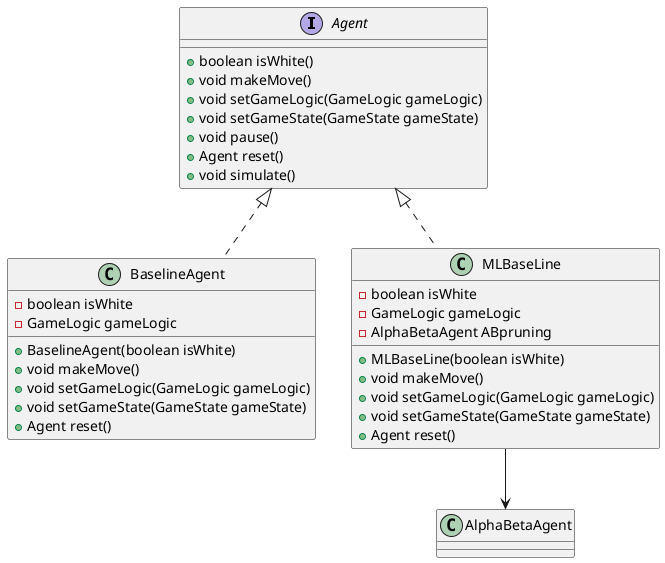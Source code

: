 @startuml
interface Agent {
    + boolean isWhite()
    + void makeMove()
    + void setGameLogic(GameLogic gameLogic)
    + void setGameState(GameState gameState)
    + void pause()
    + Agent reset()
    + void simulate()
}

class BaselineAgent {
    - boolean isWhite
    - GameLogic gameLogic
    + BaselineAgent(boolean isWhite)
    + void makeMove()
    + void setGameLogic(GameLogic gameLogic)
    + void setGameState(GameState gameState)
    + Agent reset()
}

class MLBaseLine {
    - boolean isWhite
    - GameLogic gameLogic
    - AlphaBetaAgent ABpruning
    + MLBaseLine(boolean isWhite)
    + void makeMove()
    + void setGameLogic(GameLogic gameLogic)
    + void setGameState(GameState gameState)
    + Agent reset()
}

Agent <|.. BaselineAgent
Agent <|.. MLBaseLine
MLBaseLine --> AlphaBetaAgent
@enduml
